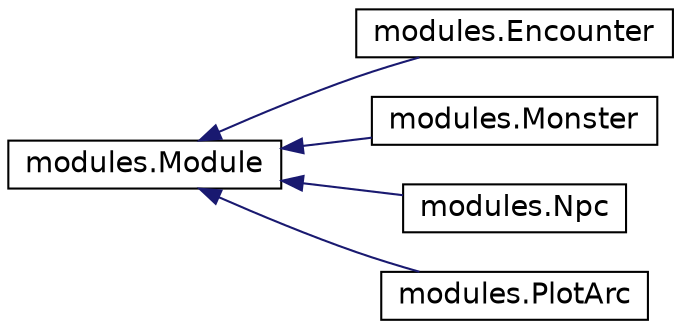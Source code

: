 digraph "Graphical Class Hierarchy"
{
  edge [fontname="Helvetica",fontsize="14",labelfontname="Helvetica",labelfontsize="14"];
  node [fontname="Helvetica",fontsize="14",shape=record];
  rankdir="LR";
  Node1 [label="modules.Module",height=0.2,width=0.4,color="black", fillcolor="white", style="filled",URL="$classmodules_1_1Module.html"];
  Node1 -> Node2 [dir="back",color="midnightblue",fontsize="14",style="solid",fontname="Helvetica"];
  Node2 [label="modules.Encounter",height=0.2,width=0.4,color="black", fillcolor="white", style="filled",URL="$classmodules_1_1Encounter.html"];
  Node1 -> Node3 [dir="back",color="midnightblue",fontsize="14",style="solid",fontname="Helvetica"];
  Node3 [label="modules.Monster",height=0.2,width=0.4,color="black", fillcolor="white", style="filled",URL="$classmodules_1_1Monster.html"];
  Node1 -> Node4 [dir="back",color="midnightblue",fontsize="14",style="solid",fontname="Helvetica"];
  Node4 [label="modules.Npc",height=0.2,width=0.4,color="black", fillcolor="white", style="filled",URL="$classmodules_1_1Npc.html"];
  Node1 -> Node5 [dir="back",color="midnightblue",fontsize="14",style="solid",fontname="Helvetica"];
  Node5 [label="modules.PlotArc",height=0.2,width=0.4,color="black", fillcolor="white", style="filled",URL="$classmodules_1_1PlotArc.html"];
}
